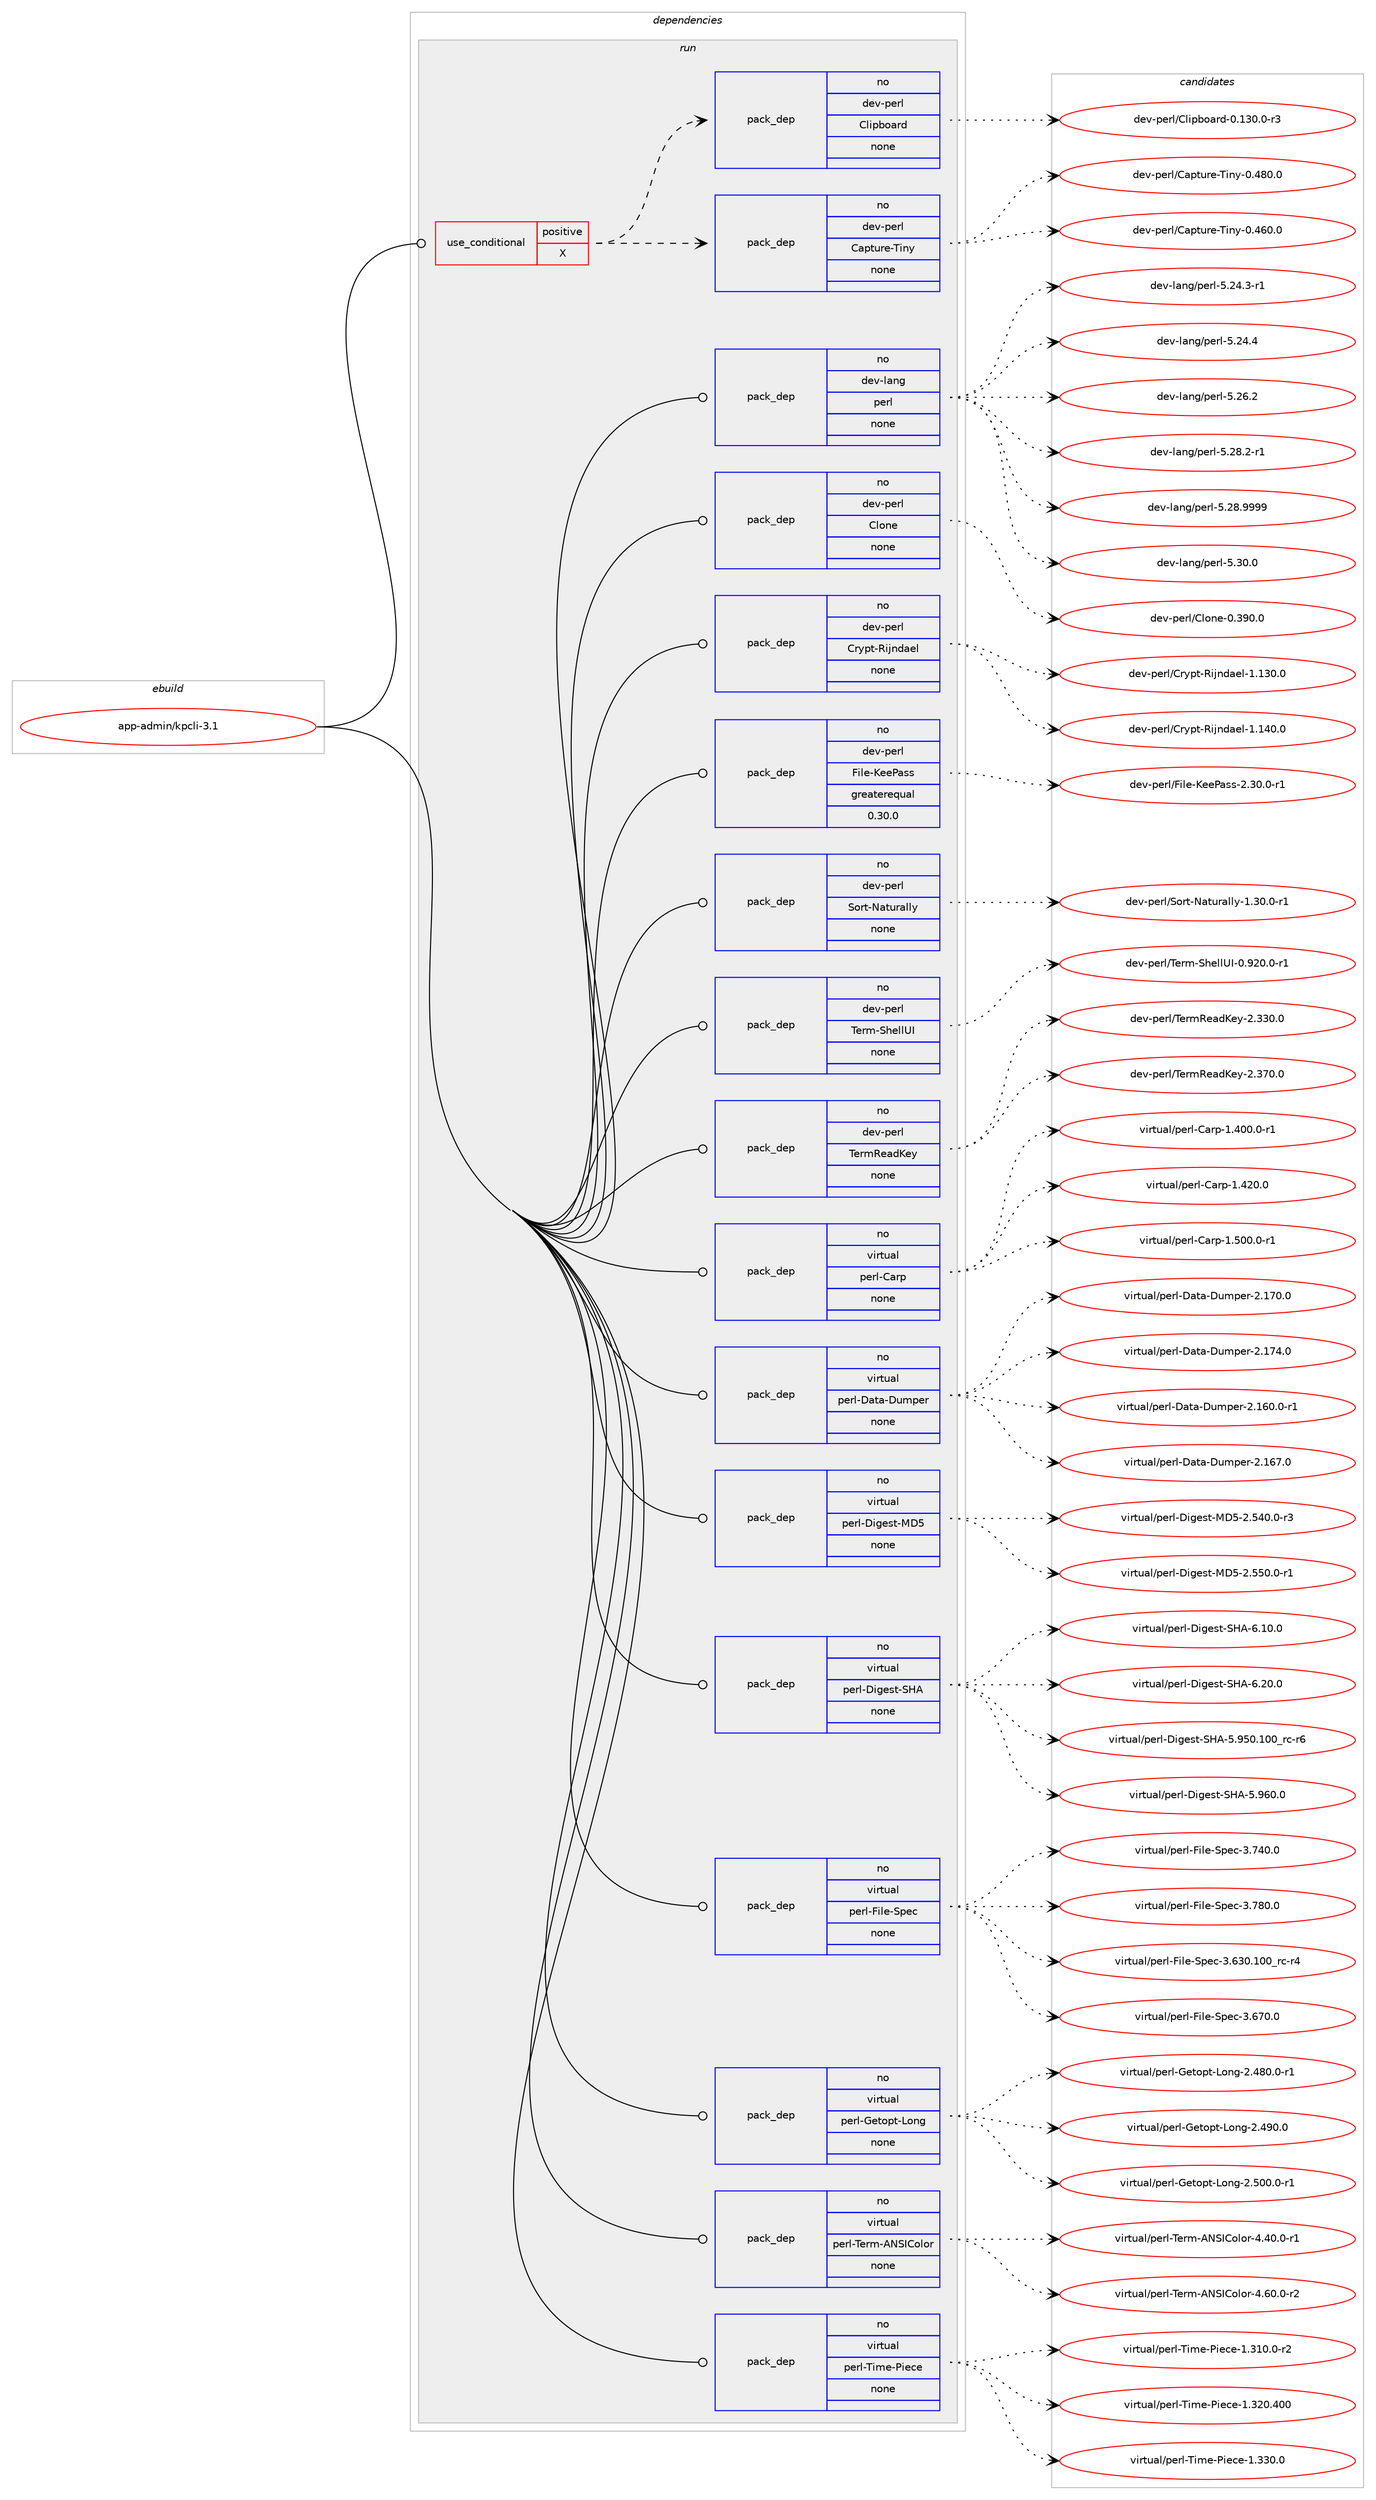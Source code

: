 digraph prolog {

# *************
# Graph options
# *************

newrank=true;
concentrate=true;
compound=true;
graph [rankdir=LR,fontname=Helvetica,fontsize=10,ranksep=1.5];#, ranksep=2.5, nodesep=0.2];
edge  [arrowhead=vee];
node  [fontname=Helvetica,fontsize=10];

# **********
# The ebuild
# **********

subgraph cluster_leftcol {
color=gray;
rank=same;
label=<<i>ebuild</i>>;
id [label="app-admin/kpcli-3.1", color=red, width=4, href="../app-admin/kpcli-3.1.svg"];
}

# ****************
# The dependencies
# ****************

subgraph cluster_midcol {
color=gray;
label=<<i>dependencies</i>>;
subgraph cluster_compile {
fillcolor="#eeeeee";
style=filled;
label=<<i>compile</i>>;
}
subgraph cluster_compileandrun {
fillcolor="#eeeeee";
style=filled;
label=<<i>compile and run</i>>;
}
subgraph cluster_run {
fillcolor="#eeeeee";
style=filled;
label=<<i>run</i>>;
subgraph cond6 {
dependency64 [label=<<TABLE BORDER="0" CELLBORDER="1" CELLSPACING="0" CELLPADDING="4"><TR><TD ROWSPAN="3" CELLPADDING="10">use_conditional</TD></TR><TR><TD>positive</TD></TR><TR><TD>X</TD></TR></TABLE>>, shape=none, color=red];
subgraph pack58 {
dependency65 [label=<<TABLE BORDER="0" CELLBORDER="1" CELLSPACING="0" CELLPADDING="4" WIDTH="220"><TR><TD ROWSPAN="6" CELLPADDING="30">pack_dep</TD></TR><TR><TD WIDTH="110">no</TD></TR><TR><TD>dev-perl</TD></TR><TR><TD>Capture-Tiny</TD></TR><TR><TD>none</TD></TR><TR><TD></TD></TR></TABLE>>, shape=none, color=blue];
}
dependency64:e -> dependency65:w [weight=20,style="dashed",arrowhead="vee"];
subgraph pack59 {
dependency66 [label=<<TABLE BORDER="0" CELLBORDER="1" CELLSPACING="0" CELLPADDING="4" WIDTH="220"><TR><TD ROWSPAN="6" CELLPADDING="30">pack_dep</TD></TR><TR><TD WIDTH="110">no</TD></TR><TR><TD>dev-perl</TD></TR><TR><TD>Clipboard</TD></TR><TR><TD>none</TD></TR><TR><TD></TD></TR></TABLE>>, shape=none, color=blue];
}
dependency64:e -> dependency66:w [weight=20,style="dashed",arrowhead="vee"];
}
id:e -> dependency64:w [weight=20,style="solid",arrowhead="odot"];
subgraph pack60 {
dependency67 [label=<<TABLE BORDER="0" CELLBORDER="1" CELLSPACING="0" CELLPADDING="4" WIDTH="220"><TR><TD ROWSPAN="6" CELLPADDING="30">pack_dep</TD></TR><TR><TD WIDTH="110">no</TD></TR><TR><TD>dev-lang</TD></TR><TR><TD>perl</TD></TR><TR><TD>none</TD></TR><TR><TD></TD></TR></TABLE>>, shape=none, color=blue];
}
id:e -> dependency67:w [weight=20,style="solid",arrowhead="odot"];
subgraph pack61 {
dependency68 [label=<<TABLE BORDER="0" CELLBORDER="1" CELLSPACING="0" CELLPADDING="4" WIDTH="220"><TR><TD ROWSPAN="6" CELLPADDING="30">pack_dep</TD></TR><TR><TD WIDTH="110">no</TD></TR><TR><TD>dev-perl</TD></TR><TR><TD>Clone</TD></TR><TR><TD>none</TD></TR><TR><TD></TD></TR></TABLE>>, shape=none, color=blue];
}
id:e -> dependency68:w [weight=20,style="solid",arrowhead="odot"];
subgraph pack62 {
dependency69 [label=<<TABLE BORDER="0" CELLBORDER="1" CELLSPACING="0" CELLPADDING="4" WIDTH="220"><TR><TD ROWSPAN="6" CELLPADDING="30">pack_dep</TD></TR><TR><TD WIDTH="110">no</TD></TR><TR><TD>dev-perl</TD></TR><TR><TD>Crypt-Rijndael</TD></TR><TR><TD>none</TD></TR><TR><TD></TD></TR></TABLE>>, shape=none, color=blue];
}
id:e -> dependency69:w [weight=20,style="solid",arrowhead="odot"];
subgraph pack63 {
dependency70 [label=<<TABLE BORDER="0" CELLBORDER="1" CELLSPACING="0" CELLPADDING="4" WIDTH="220"><TR><TD ROWSPAN="6" CELLPADDING="30">pack_dep</TD></TR><TR><TD WIDTH="110">no</TD></TR><TR><TD>dev-perl</TD></TR><TR><TD>File-KeePass</TD></TR><TR><TD>greaterequal</TD></TR><TR><TD>0.30.0</TD></TR></TABLE>>, shape=none, color=blue];
}
id:e -> dependency70:w [weight=20,style="solid",arrowhead="odot"];
subgraph pack64 {
dependency71 [label=<<TABLE BORDER="0" CELLBORDER="1" CELLSPACING="0" CELLPADDING="4" WIDTH="220"><TR><TD ROWSPAN="6" CELLPADDING="30">pack_dep</TD></TR><TR><TD WIDTH="110">no</TD></TR><TR><TD>dev-perl</TD></TR><TR><TD>Sort-Naturally</TD></TR><TR><TD>none</TD></TR><TR><TD></TD></TR></TABLE>>, shape=none, color=blue];
}
id:e -> dependency71:w [weight=20,style="solid",arrowhead="odot"];
subgraph pack65 {
dependency72 [label=<<TABLE BORDER="0" CELLBORDER="1" CELLSPACING="0" CELLPADDING="4" WIDTH="220"><TR><TD ROWSPAN="6" CELLPADDING="30">pack_dep</TD></TR><TR><TD WIDTH="110">no</TD></TR><TR><TD>dev-perl</TD></TR><TR><TD>Term-ShellUI</TD></TR><TR><TD>none</TD></TR><TR><TD></TD></TR></TABLE>>, shape=none, color=blue];
}
id:e -> dependency72:w [weight=20,style="solid",arrowhead="odot"];
subgraph pack66 {
dependency73 [label=<<TABLE BORDER="0" CELLBORDER="1" CELLSPACING="0" CELLPADDING="4" WIDTH="220"><TR><TD ROWSPAN="6" CELLPADDING="30">pack_dep</TD></TR><TR><TD WIDTH="110">no</TD></TR><TR><TD>dev-perl</TD></TR><TR><TD>TermReadKey</TD></TR><TR><TD>none</TD></TR><TR><TD></TD></TR></TABLE>>, shape=none, color=blue];
}
id:e -> dependency73:w [weight=20,style="solid",arrowhead="odot"];
subgraph pack67 {
dependency74 [label=<<TABLE BORDER="0" CELLBORDER="1" CELLSPACING="0" CELLPADDING="4" WIDTH="220"><TR><TD ROWSPAN="6" CELLPADDING="30">pack_dep</TD></TR><TR><TD WIDTH="110">no</TD></TR><TR><TD>virtual</TD></TR><TR><TD>perl-Carp</TD></TR><TR><TD>none</TD></TR><TR><TD></TD></TR></TABLE>>, shape=none, color=blue];
}
id:e -> dependency74:w [weight=20,style="solid",arrowhead="odot"];
subgraph pack68 {
dependency75 [label=<<TABLE BORDER="0" CELLBORDER="1" CELLSPACING="0" CELLPADDING="4" WIDTH="220"><TR><TD ROWSPAN="6" CELLPADDING="30">pack_dep</TD></TR><TR><TD WIDTH="110">no</TD></TR><TR><TD>virtual</TD></TR><TR><TD>perl-Data-Dumper</TD></TR><TR><TD>none</TD></TR><TR><TD></TD></TR></TABLE>>, shape=none, color=blue];
}
id:e -> dependency75:w [weight=20,style="solid",arrowhead="odot"];
subgraph pack69 {
dependency76 [label=<<TABLE BORDER="0" CELLBORDER="1" CELLSPACING="0" CELLPADDING="4" WIDTH="220"><TR><TD ROWSPAN="6" CELLPADDING="30">pack_dep</TD></TR><TR><TD WIDTH="110">no</TD></TR><TR><TD>virtual</TD></TR><TR><TD>perl-Digest-MD5</TD></TR><TR><TD>none</TD></TR><TR><TD></TD></TR></TABLE>>, shape=none, color=blue];
}
id:e -> dependency76:w [weight=20,style="solid",arrowhead="odot"];
subgraph pack70 {
dependency77 [label=<<TABLE BORDER="0" CELLBORDER="1" CELLSPACING="0" CELLPADDING="4" WIDTH="220"><TR><TD ROWSPAN="6" CELLPADDING="30">pack_dep</TD></TR><TR><TD WIDTH="110">no</TD></TR><TR><TD>virtual</TD></TR><TR><TD>perl-Digest-SHA</TD></TR><TR><TD>none</TD></TR><TR><TD></TD></TR></TABLE>>, shape=none, color=blue];
}
id:e -> dependency77:w [weight=20,style="solid",arrowhead="odot"];
subgraph pack71 {
dependency78 [label=<<TABLE BORDER="0" CELLBORDER="1" CELLSPACING="0" CELLPADDING="4" WIDTH="220"><TR><TD ROWSPAN="6" CELLPADDING="30">pack_dep</TD></TR><TR><TD WIDTH="110">no</TD></TR><TR><TD>virtual</TD></TR><TR><TD>perl-File-Spec</TD></TR><TR><TD>none</TD></TR><TR><TD></TD></TR></TABLE>>, shape=none, color=blue];
}
id:e -> dependency78:w [weight=20,style="solid",arrowhead="odot"];
subgraph pack72 {
dependency79 [label=<<TABLE BORDER="0" CELLBORDER="1" CELLSPACING="0" CELLPADDING="4" WIDTH="220"><TR><TD ROWSPAN="6" CELLPADDING="30">pack_dep</TD></TR><TR><TD WIDTH="110">no</TD></TR><TR><TD>virtual</TD></TR><TR><TD>perl-Getopt-Long</TD></TR><TR><TD>none</TD></TR><TR><TD></TD></TR></TABLE>>, shape=none, color=blue];
}
id:e -> dependency79:w [weight=20,style="solid",arrowhead="odot"];
subgraph pack73 {
dependency80 [label=<<TABLE BORDER="0" CELLBORDER="1" CELLSPACING="0" CELLPADDING="4" WIDTH="220"><TR><TD ROWSPAN="6" CELLPADDING="30">pack_dep</TD></TR><TR><TD WIDTH="110">no</TD></TR><TR><TD>virtual</TD></TR><TR><TD>perl-Term-ANSIColor</TD></TR><TR><TD>none</TD></TR><TR><TD></TD></TR></TABLE>>, shape=none, color=blue];
}
id:e -> dependency80:w [weight=20,style="solid",arrowhead="odot"];
subgraph pack74 {
dependency81 [label=<<TABLE BORDER="0" CELLBORDER="1" CELLSPACING="0" CELLPADDING="4" WIDTH="220"><TR><TD ROWSPAN="6" CELLPADDING="30">pack_dep</TD></TR><TR><TD WIDTH="110">no</TD></TR><TR><TD>virtual</TD></TR><TR><TD>perl-Time-Piece</TD></TR><TR><TD>none</TD></TR><TR><TD></TD></TR></TABLE>>, shape=none, color=blue];
}
id:e -> dependency81:w [weight=20,style="solid",arrowhead="odot"];
}
}

# **************
# The candidates
# **************

subgraph cluster_choices {
rank=same;
color=gray;
label=<<i>candidates</i>>;

subgraph choice58 {
color=black;
nodesep=1;
choice1001011184511210111410847679711211611711410145841051101214548465254484648 [label="dev-perl/Capture-Tiny-0.460.0", color=red, width=4,href="../dev-perl/Capture-Tiny-0.460.0.svg"];
choice1001011184511210111410847679711211611711410145841051101214548465256484648 [label="dev-perl/Capture-Tiny-0.480.0", color=red, width=4,href="../dev-perl/Capture-Tiny-0.480.0.svg"];
dependency65:e -> choice1001011184511210111410847679711211611711410145841051101214548465254484648:w [style=dotted,weight="100"];
dependency65:e -> choice1001011184511210111410847679711211611711410145841051101214548465256484648:w [style=dotted,weight="100"];
}
subgraph choice59 {
color=black;
nodesep=1;
choice100101118451121011141084767108105112981119711410045484649514846484511451 [label="dev-perl/Clipboard-0.130.0-r3", color=red, width=4,href="../dev-perl/Clipboard-0.130.0-r3.svg"];
dependency66:e -> choice100101118451121011141084767108105112981119711410045484649514846484511451:w [style=dotted,weight="100"];
}
subgraph choice60 {
color=black;
nodesep=1;
choice100101118451089711010347112101114108455346505246514511449 [label="dev-lang/perl-5.24.3-r1", color=red, width=4,href="../dev-lang/perl-5.24.3-r1.svg"];
choice10010111845108971101034711210111410845534650524652 [label="dev-lang/perl-5.24.4", color=red, width=4,href="../dev-lang/perl-5.24.4.svg"];
choice10010111845108971101034711210111410845534650544650 [label="dev-lang/perl-5.26.2", color=red, width=4,href="../dev-lang/perl-5.26.2.svg"];
choice100101118451089711010347112101114108455346505646504511449 [label="dev-lang/perl-5.28.2-r1", color=red, width=4,href="../dev-lang/perl-5.28.2-r1.svg"];
choice10010111845108971101034711210111410845534650564657575757 [label="dev-lang/perl-5.28.9999", color=red, width=4,href="../dev-lang/perl-5.28.9999.svg"];
choice10010111845108971101034711210111410845534651484648 [label="dev-lang/perl-5.30.0", color=red, width=4,href="../dev-lang/perl-5.30.0.svg"];
dependency67:e -> choice100101118451089711010347112101114108455346505246514511449:w [style=dotted,weight="100"];
dependency67:e -> choice10010111845108971101034711210111410845534650524652:w [style=dotted,weight="100"];
dependency67:e -> choice10010111845108971101034711210111410845534650544650:w [style=dotted,weight="100"];
dependency67:e -> choice100101118451089711010347112101114108455346505646504511449:w [style=dotted,weight="100"];
dependency67:e -> choice10010111845108971101034711210111410845534650564657575757:w [style=dotted,weight="100"];
dependency67:e -> choice10010111845108971101034711210111410845534651484648:w [style=dotted,weight="100"];
}
subgraph choice61 {
color=black;
nodesep=1;
choice1001011184511210111410847671081111101014548465157484648 [label="dev-perl/Clone-0.390.0", color=red, width=4,href="../dev-perl/Clone-0.390.0.svg"];
dependency68:e -> choice1001011184511210111410847671081111101014548465157484648:w [style=dotted,weight="100"];
}
subgraph choice62 {
color=black;
nodesep=1;
choice1001011184511210111410847671141211121164582105106110100971011084549464951484648 [label="dev-perl/Crypt-Rijndael-1.130.0", color=red, width=4,href="../dev-perl/Crypt-Rijndael-1.130.0.svg"];
choice1001011184511210111410847671141211121164582105106110100971011084549464952484648 [label="dev-perl/Crypt-Rijndael-1.140.0", color=red, width=4,href="../dev-perl/Crypt-Rijndael-1.140.0.svg"];
dependency69:e -> choice1001011184511210111410847671141211121164582105106110100971011084549464951484648:w [style=dotted,weight="100"];
dependency69:e -> choice1001011184511210111410847671141211121164582105106110100971011084549464952484648:w [style=dotted,weight="100"];
}
subgraph choice63 {
color=black;
nodesep=1;
choice10010111845112101114108477010510810145751011018097115115455046514846484511449 [label="dev-perl/File-KeePass-2.30.0-r1", color=red, width=4,href="../dev-perl/File-KeePass-2.30.0-r1.svg"];
dependency70:e -> choice10010111845112101114108477010510810145751011018097115115455046514846484511449:w [style=dotted,weight="100"];
}
subgraph choice64 {
color=black;
nodesep=1;
choice10010111845112101114108478311111411645789711611711497108108121454946514846484511449 [label="dev-perl/Sort-Naturally-1.30.0-r1", color=red, width=4,href="../dev-perl/Sort-Naturally-1.30.0-r1.svg"];
dependency71:e -> choice10010111845112101114108478311111411645789711611711497108108121454946514846484511449:w [style=dotted,weight="100"];
}
subgraph choice65 {
color=black;
nodesep=1;
choice1001011184511210111410847841011141094583104101108108857345484657504846484511449 [label="dev-perl/Term-ShellUI-0.920.0-r1", color=red, width=4,href="../dev-perl/Term-ShellUI-0.920.0-r1.svg"];
dependency72:e -> choice1001011184511210111410847841011141094583104101108108857345484657504846484511449:w [style=dotted,weight="100"];
}
subgraph choice66 {
color=black;
nodesep=1;
choice1001011184511210111410847841011141098210197100751011214550465151484648 [label="dev-perl/TermReadKey-2.330.0", color=red, width=4,href="../dev-perl/TermReadKey-2.330.0.svg"];
choice1001011184511210111410847841011141098210197100751011214550465155484648 [label="dev-perl/TermReadKey-2.370.0", color=red, width=4,href="../dev-perl/TermReadKey-2.370.0.svg"];
dependency73:e -> choice1001011184511210111410847841011141098210197100751011214550465151484648:w [style=dotted,weight="100"];
dependency73:e -> choice1001011184511210111410847841011141098210197100751011214550465155484648:w [style=dotted,weight="100"];
}
subgraph choice67 {
color=black;
nodesep=1;
choice118105114116117971084711210111410845679711411245494652484846484511449 [label="virtual/perl-Carp-1.400.0-r1", color=red, width=4,href="../virtual/perl-Carp-1.400.0-r1.svg"];
choice11810511411611797108471121011141084567971141124549465250484648 [label="virtual/perl-Carp-1.420.0", color=red, width=4,href="../virtual/perl-Carp-1.420.0.svg"];
choice118105114116117971084711210111410845679711411245494653484846484511449 [label="virtual/perl-Carp-1.500.0-r1", color=red, width=4,href="../virtual/perl-Carp-1.500.0-r1.svg"];
dependency74:e -> choice118105114116117971084711210111410845679711411245494652484846484511449:w [style=dotted,weight="100"];
dependency74:e -> choice11810511411611797108471121011141084567971141124549465250484648:w [style=dotted,weight="100"];
dependency74:e -> choice118105114116117971084711210111410845679711411245494653484846484511449:w [style=dotted,weight="100"];
}
subgraph choice68 {
color=black;
nodesep=1;
choice118105114116117971084711210111410845689711697456811710911210111445504649544846484511449 [label="virtual/perl-Data-Dumper-2.160.0-r1", color=red, width=4,href="../virtual/perl-Data-Dumper-2.160.0-r1.svg"];
choice11810511411611797108471121011141084568971169745681171091121011144550464954554648 [label="virtual/perl-Data-Dumper-2.167.0", color=red, width=4,href="../virtual/perl-Data-Dumper-2.167.0.svg"];
choice11810511411611797108471121011141084568971169745681171091121011144550464955484648 [label="virtual/perl-Data-Dumper-2.170.0", color=red, width=4,href="../virtual/perl-Data-Dumper-2.170.0.svg"];
choice11810511411611797108471121011141084568971169745681171091121011144550464955524648 [label="virtual/perl-Data-Dumper-2.174.0", color=red, width=4,href="../virtual/perl-Data-Dumper-2.174.0.svg"];
dependency75:e -> choice118105114116117971084711210111410845689711697456811710911210111445504649544846484511449:w [style=dotted,weight="100"];
dependency75:e -> choice11810511411611797108471121011141084568971169745681171091121011144550464954554648:w [style=dotted,weight="100"];
dependency75:e -> choice11810511411611797108471121011141084568971169745681171091121011144550464955484648:w [style=dotted,weight="100"];
dependency75:e -> choice11810511411611797108471121011141084568971169745681171091121011144550464955524648:w [style=dotted,weight="100"];
}
subgraph choice69 {
color=black;
nodesep=1;
choice118105114116117971084711210111410845681051031011151164577685345504653524846484511451 [label="virtual/perl-Digest-MD5-2.540.0-r3", color=red, width=4,href="../virtual/perl-Digest-MD5-2.540.0-r3.svg"];
choice118105114116117971084711210111410845681051031011151164577685345504653534846484511449 [label="virtual/perl-Digest-MD5-2.550.0-r1", color=red, width=4,href="../virtual/perl-Digest-MD5-2.550.0-r1.svg"];
dependency76:e -> choice118105114116117971084711210111410845681051031011151164577685345504653524846484511451:w [style=dotted,weight="100"];
dependency76:e -> choice118105114116117971084711210111410845681051031011151164577685345504653534846484511449:w [style=dotted,weight="100"];
}
subgraph choice70 {
color=black;
nodesep=1;
choice11810511411611797108471121011141084568105103101115116458372654553465753484649484895114994511454 [label="virtual/perl-Digest-SHA-5.950.100_rc-r6", color=red, width=4,href="../virtual/perl-Digest-SHA-5.950.100_rc-r6.svg"];
choice11810511411611797108471121011141084568105103101115116458372654553465754484648 [label="virtual/perl-Digest-SHA-5.960.0", color=red, width=4,href="../virtual/perl-Digest-SHA-5.960.0.svg"];
choice118105114116117971084711210111410845681051031011151164583726545544649484648 [label="virtual/perl-Digest-SHA-6.10.0", color=red, width=4,href="../virtual/perl-Digest-SHA-6.10.0.svg"];
choice118105114116117971084711210111410845681051031011151164583726545544650484648 [label="virtual/perl-Digest-SHA-6.20.0", color=red, width=4,href="../virtual/perl-Digest-SHA-6.20.0.svg"];
dependency77:e -> choice11810511411611797108471121011141084568105103101115116458372654553465753484649484895114994511454:w [style=dotted,weight="100"];
dependency77:e -> choice11810511411611797108471121011141084568105103101115116458372654553465754484648:w [style=dotted,weight="100"];
dependency77:e -> choice118105114116117971084711210111410845681051031011151164583726545544649484648:w [style=dotted,weight="100"];
dependency77:e -> choice118105114116117971084711210111410845681051031011151164583726545544650484648:w [style=dotted,weight="100"];
}
subgraph choice71 {
color=black;
nodesep=1;
choice118105114116117971084711210111410845701051081014583112101994551465451484649484895114994511452 [label="virtual/perl-File-Spec-3.630.100_rc-r4", color=red, width=4,href="../virtual/perl-File-Spec-3.630.100_rc-r4.svg"];
choice118105114116117971084711210111410845701051081014583112101994551465455484648 [label="virtual/perl-File-Spec-3.670.0", color=red, width=4,href="../virtual/perl-File-Spec-3.670.0.svg"];
choice118105114116117971084711210111410845701051081014583112101994551465552484648 [label="virtual/perl-File-Spec-3.740.0", color=red, width=4,href="../virtual/perl-File-Spec-3.740.0.svg"];
choice118105114116117971084711210111410845701051081014583112101994551465556484648 [label="virtual/perl-File-Spec-3.780.0", color=red, width=4,href="../virtual/perl-File-Spec-3.780.0.svg"];
dependency78:e -> choice118105114116117971084711210111410845701051081014583112101994551465451484649484895114994511452:w [style=dotted,weight="100"];
dependency78:e -> choice118105114116117971084711210111410845701051081014583112101994551465455484648:w [style=dotted,weight="100"];
dependency78:e -> choice118105114116117971084711210111410845701051081014583112101994551465552484648:w [style=dotted,weight="100"];
dependency78:e -> choice118105114116117971084711210111410845701051081014583112101994551465556484648:w [style=dotted,weight="100"];
}
subgraph choice72 {
color=black;
nodesep=1;
choice11810511411611797108471121011141084571101116111112116457611111010345504652564846484511449 [label="virtual/perl-Getopt-Long-2.480.0-r1", color=red, width=4,href="../virtual/perl-Getopt-Long-2.480.0-r1.svg"];
choice1181051141161179710847112101114108457110111611111211645761111101034550465257484648 [label="virtual/perl-Getopt-Long-2.490.0", color=red, width=4,href="../virtual/perl-Getopt-Long-2.490.0.svg"];
choice11810511411611797108471121011141084571101116111112116457611111010345504653484846484511449 [label="virtual/perl-Getopt-Long-2.500.0-r1", color=red, width=4,href="../virtual/perl-Getopt-Long-2.500.0-r1.svg"];
dependency79:e -> choice11810511411611797108471121011141084571101116111112116457611111010345504652564846484511449:w [style=dotted,weight="100"];
dependency79:e -> choice1181051141161179710847112101114108457110111611111211645761111101034550465257484648:w [style=dotted,weight="100"];
dependency79:e -> choice11810511411611797108471121011141084571101116111112116457611111010345504653484846484511449:w [style=dotted,weight="100"];
}
subgraph choice73 {
color=black;
nodesep=1;
choice11810511411611797108471121011141084584101114109456578837367111108111114455246524846484511449 [label="virtual/perl-Term-ANSIColor-4.40.0-r1", color=red, width=4,href="../virtual/perl-Term-ANSIColor-4.40.0-r1.svg"];
choice11810511411611797108471121011141084584101114109456578837367111108111114455246544846484511450 [label="virtual/perl-Term-ANSIColor-4.60.0-r2", color=red, width=4,href="../virtual/perl-Term-ANSIColor-4.60.0-r2.svg"];
dependency80:e -> choice11810511411611797108471121011141084584101114109456578837367111108111114455246524846484511449:w [style=dotted,weight="100"];
dependency80:e -> choice11810511411611797108471121011141084584101114109456578837367111108111114455246544846484511450:w [style=dotted,weight="100"];
}
subgraph choice74 {
color=black;
nodesep=1;
choice1181051141161179710847112101114108458410510910145801051019910145494651494846484511450 [label="virtual/perl-Time-Piece-1.310.0-r2", color=red, width=4,href="../virtual/perl-Time-Piece-1.310.0-r2.svg"];
choice1181051141161179710847112101114108458410510910145801051019910145494651504846524848 [label="virtual/perl-Time-Piece-1.320.400", color=red, width=4,href="../virtual/perl-Time-Piece-1.320.400.svg"];
choice118105114116117971084711210111410845841051091014580105101991014549465151484648 [label="virtual/perl-Time-Piece-1.330.0", color=red, width=4,href="../virtual/perl-Time-Piece-1.330.0.svg"];
dependency81:e -> choice1181051141161179710847112101114108458410510910145801051019910145494651494846484511450:w [style=dotted,weight="100"];
dependency81:e -> choice1181051141161179710847112101114108458410510910145801051019910145494651504846524848:w [style=dotted,weight="100"];
dependency81:e -> choice118105114116117971084711210111410845841051091014580105101991014549465151484648:w [style=dotted,weight="100"];
}
}

}
